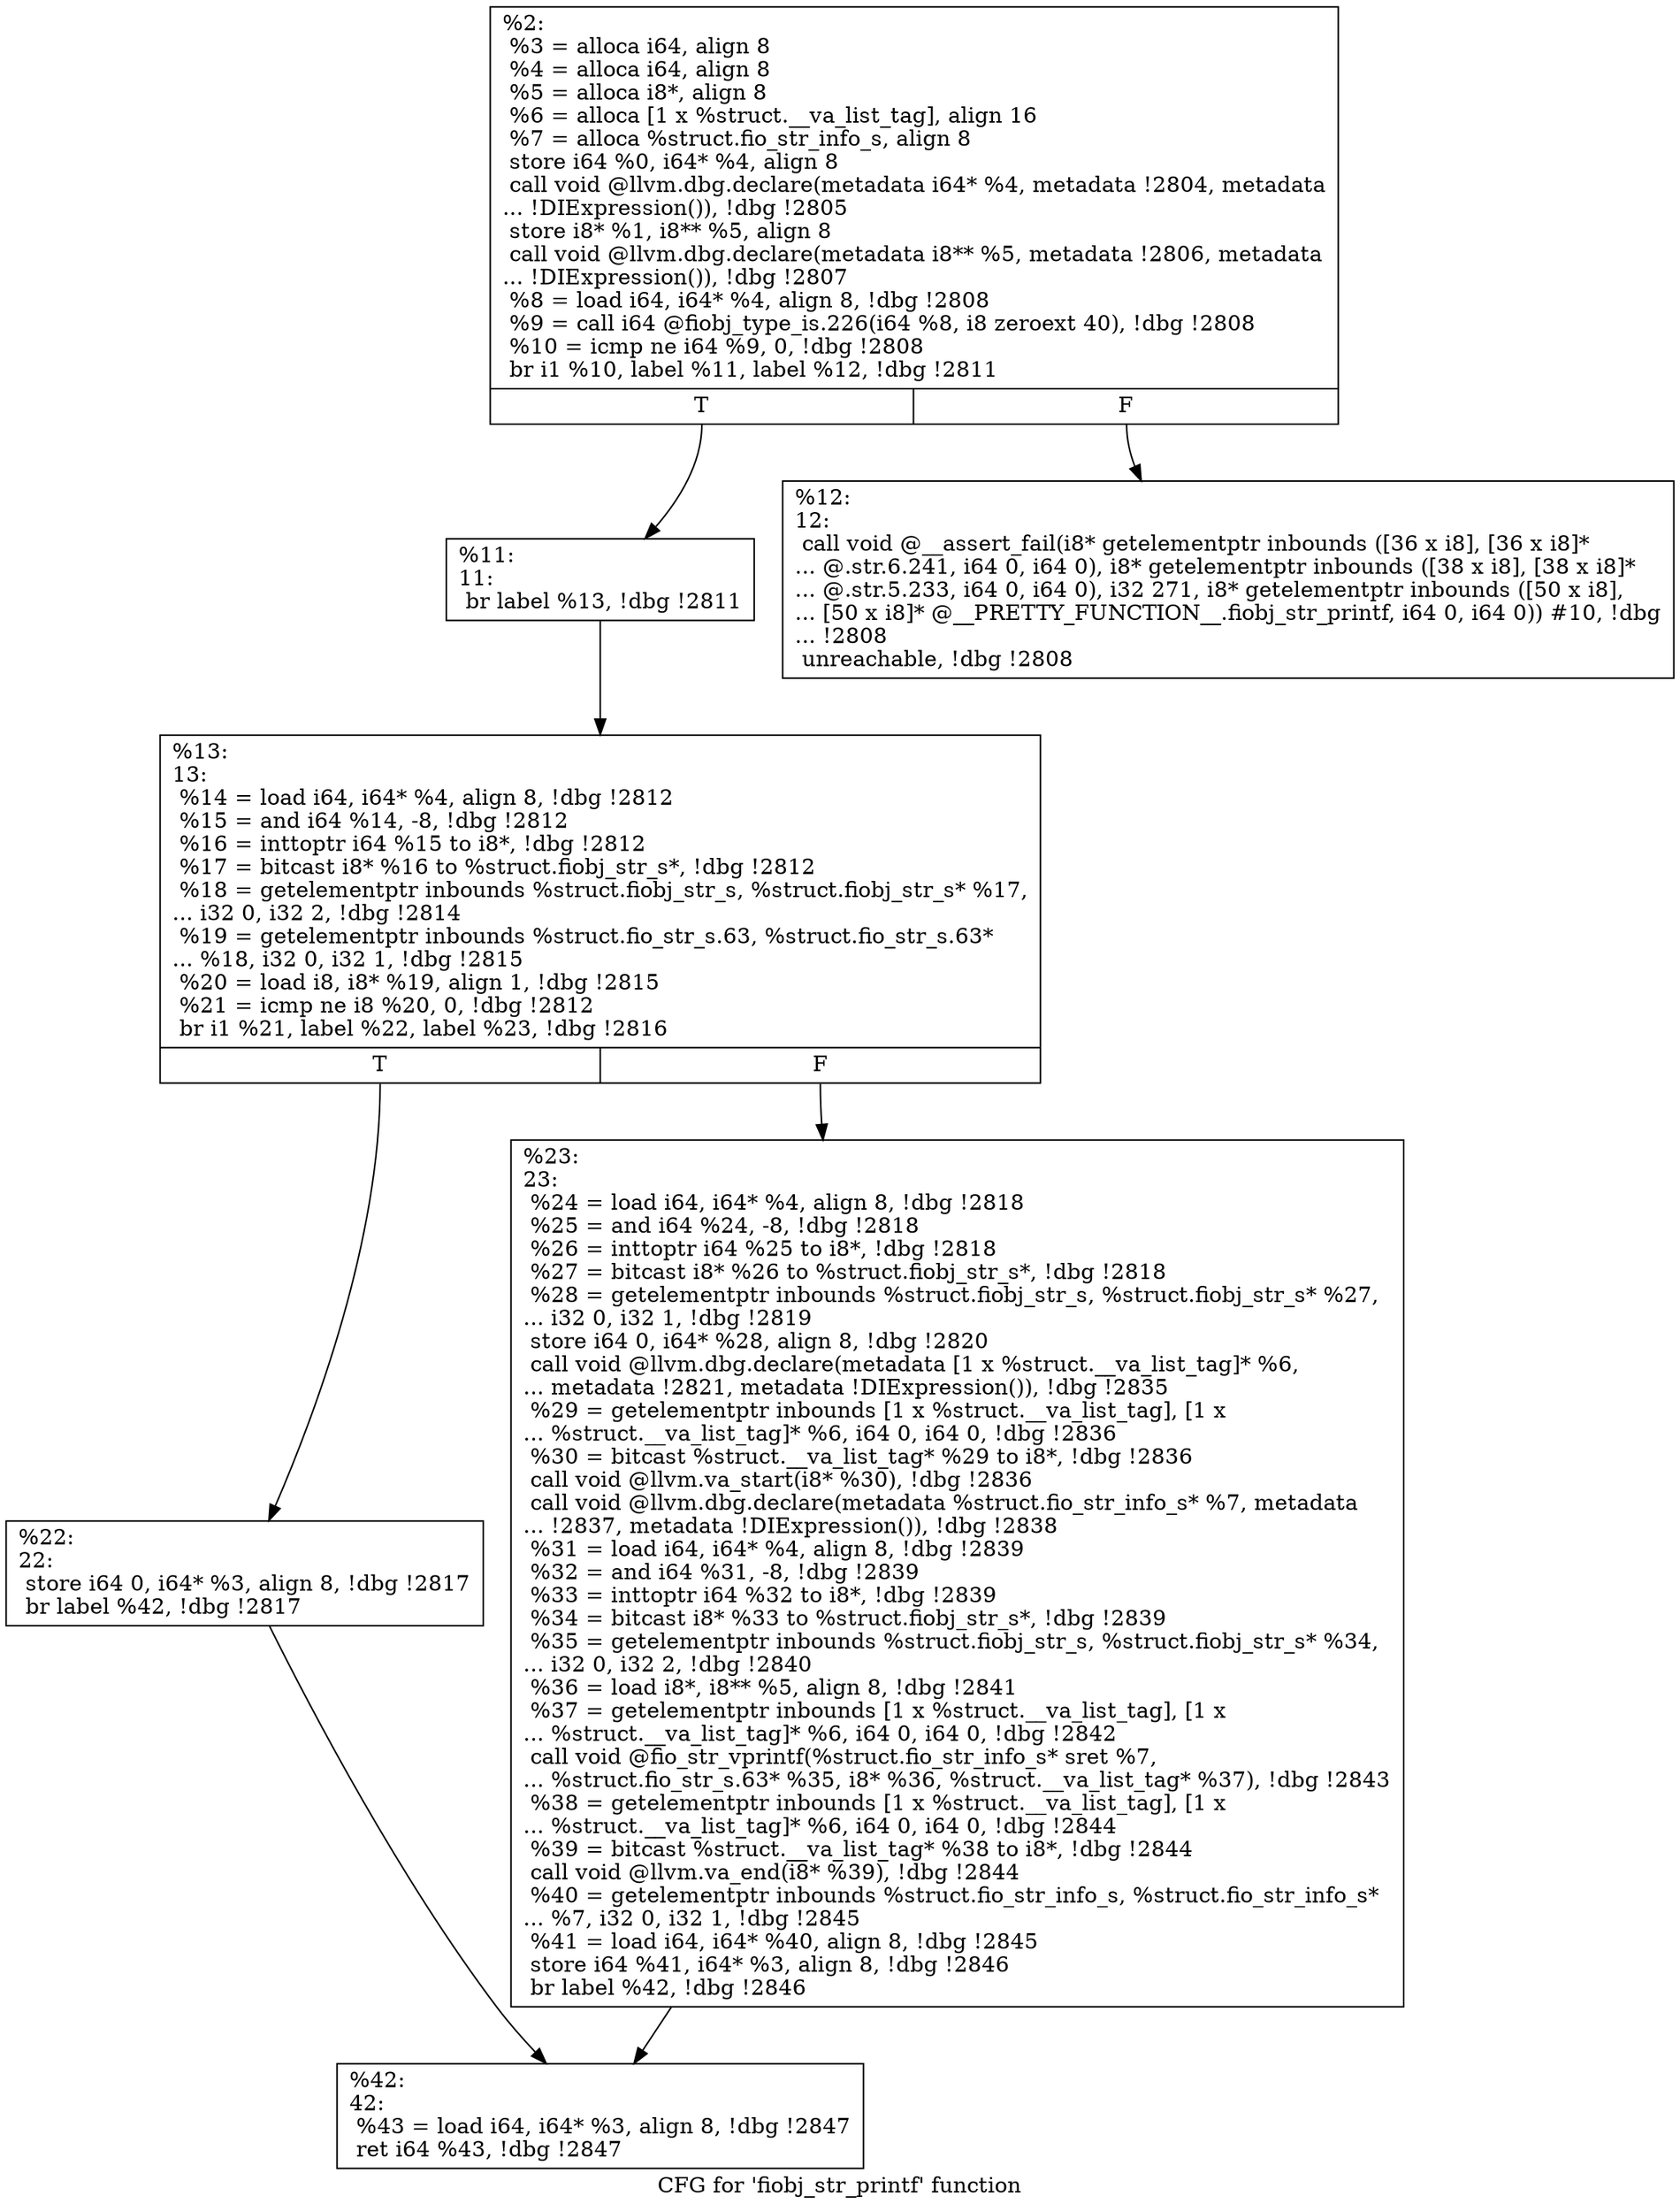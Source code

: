 digraph "CFG for 'fiobj_str_printf' function" {
	label="CFG for 'fiobj_str_printf' function";

	Node0x556852083420 [shape=record,label="{%2:\l  %3 = alloca i64, align 8\l  %4 = alloca i64, align 8\l  %5 = alloca i8*, align 8\l  %6 = alloca [1 x %struct.__va_list_tag], align 16\l  %7 = alloca %struct.fio_str_info_s, align 8\l  store i64 %0, i64* %4, align 8\l  call void @llvm.dbg.declare(metadata i64* %4, metadata !2804, metadata\l... !DIExpression()), !dbg !2805\l  store i8* %1, i8** %5, align 8\l  call void @llvm.dbg.declare(metadata i8** %5, metadata !2806, metadata\l... !DIExpression()), !dbg !2807\l  %8 = load i64, i64* %4, align 8, !dbg !2808\l  %9 = call i64 @fiobj_type_is.226(i64 %8, i8 zeroext 40), !dbg !2808\l  %10 = icmp ne i64 %9, 0, !dbg !2808\l  br i1 %10, label %11, label %12, !dbg !2811\l|{<s0>T|<s1>F}}"];
	Node0x556852083420:s0 -> Node0x556852089000;
	Node0x556852083420:s1 -> Node0x556852089050;
	Node0x556852089000 [shape=record,label="{%11:\l11:                                               \l  br label %13, !dbg !2811\l}"];
	Node0x556852089000 -> Node0x5568520890a0;
	Node0x556852089050 [shape=record,label="{%12:\l12:                                               \l  call void @__assert_fail(i8* getelementptr inbounds ([36 x i8], [36 x i8]*\l... @.str.6.241, i64 0, i64 0), i8* getelementptr inbounds ([38 x i8], [38 x i8]*\l... @.str.5.233, i64 0, i64 0), i32 271, i8* getelementptr inbounds ([50 x i8],\l... [50 x i8]* @__PRETTY_FUNCTION__.fiobj_str_printf, i64 0, i64 0)) #10, !dbg\l... !2808\l  unreachable, !dbg !2808\l}"];
	Node0x5568520890a0 [shape=record,label="{%13:\l13:                                               \l  %14 = load i64, i64* %4, align 8, !dbg !2812\l  %15 = and i64 %14, -8, !dbg !2812\l  %16 = inttoptr i64 %15 to i8*, !dbg !2812\l  %17 = bitcast i8* %16 to %struct.fiobj_str_s*, !dbg !2812\l  %18 = getelementptr inbounds %struct.fiobj_str_s, %struct.fiobj_str_s* %17,\l... i32 0, i32 2, !dbg !2814\l  %19 = getelementptr inbounds %struct.fio_str_s.63, %struct.fio_str_s.63*\l... %18, i32 0, i32 1, !dbg !2815\l  %20 = load i8, i8* %19, align 1, !dbg !2815\l  %21 = icmp ne i8 %20, 0, !dbg !2812\l  br i1 %21, label %22, label %23, !dbg !2816\l|{<s0>T|<s1>F}}"];
	Node0x5568520890a0:s0 -> Node0x5568520890f0;
	Node0x5568520890a0:s1 -> Node0x556852089140;
	Node0x5568520890f0 [shape=record,label="{%22:\l22:                                               \l  store i64 0, i64* %3, align 8, !dbg !2817\l  br label %42, !dbg !2817\l}"];
	Node0x5568520890f0 -> Node0x556852089190;
	Node0x556852089140 [shape=record,label="{%23:\l23:                                               \l  %24 = load i64, i64* %4, align 8, !dbg !2818\l  %25 = and i64 %24, -8, !dbg !2818\l  %26 = inttoptr i64 %25 to i8*, !dbg !2818\l  %27 = bitcast i8* %26 to %struct.fiobj_str_s*, !dbg !2818\l  %28 = getelementptr inbounds %struct.fiobj_str_s, %struct.fiobj_str_s* %27,\l... i32 0, i32 1, !dbg !2819\l  store i64 0, i64* %28, align 8, !dbg !2820\l  call void @llvm.dbg.declare(metadata [1 x %struct.__va_list_tag]* %6,\l... metadata !2821, metadata !DIExpression()), !dbg !2835\l  %29 = getelementptr inbounds [1 x %struct.__va_list_tag], [1 x\l... %struct.__va_list_tag]* %6, i64 0, i64 0, !dbg !2836\l  %30 = bitcast %struct.__va_list_tag* %29 to i8*, !dbg !2836\l  call void @llvm.va_start(i8* %30), !dbg !2836\l  call void @llvm.dbg.declare(metadata %struct.fio_str_info_s* %7, metadata\l... !2837, metadata !DIExpression()), !dbg !2838\l  %31 = load i64, i64* %4, align 8, !dbg !2839\l  %32 = and i64 %31, -8, !dbg !2839\l  %33 = inttoptr i64 %32 to i8*, !dbg !2839\l  %34 = bitcast i8* %33 to %struct.fiobj_str_s*, !dbg !2839\l  %35 = getelementptr inbounds %struct.fiobj_str_s, %struct.fiobj_str_s* %34,\l... i32 0, i32 2, !dbg !2840\l  %36 = load i8*, i8** %5, align 8, !dbg !2841\l  %37 = getelementptr inbounds [1 x %struct.__va_list_tag], [1 x\l... %struct.__va_list_tag]* %6, i64 0, i64 0, !dbg !2842\l  call void @fio_str_vprintf(%struct.fio_str_info_s* sret %7,\l... %struct.fio_str_s.63* %35, i8* %36, %struct.__va_list_tag* %37), !dbg !2843\l  %38 = getelementptr inbounds [1 x %struct.__va_list_tag], [1 x\l... %struct.__va_list_tag]* %6, i64 0, i64 0, !dbg !2844\l  %39 = bitcast %struct.__va_list_tag* %38 to i8*, !dbg !2844\l  call void @llvm.va_end(i8* %39), !dbg !2844\l  %40 = getelementptr inbounds %struct.fio_str_info_s, %struct.fio_str_info_s*\l... %7, i32 0, i32 1, !dbg !2845\l  %41 = load i64, i64* %40, align 8, !dbg !2845\l  store i64 %41, i64* %3, align 8, !dbg !2846\l  br label %42, !dbg !2846\l}"];
	Node0x556852089140 -> Node0x556852089190;
	Node0x556852089190 [shape=record,label="{%42:\l42:                                               \l  %43 = load i64, i64* %3, align 8, !dbg !2847\l  ret i64 %43, !dbg !2847\l}"];
}
